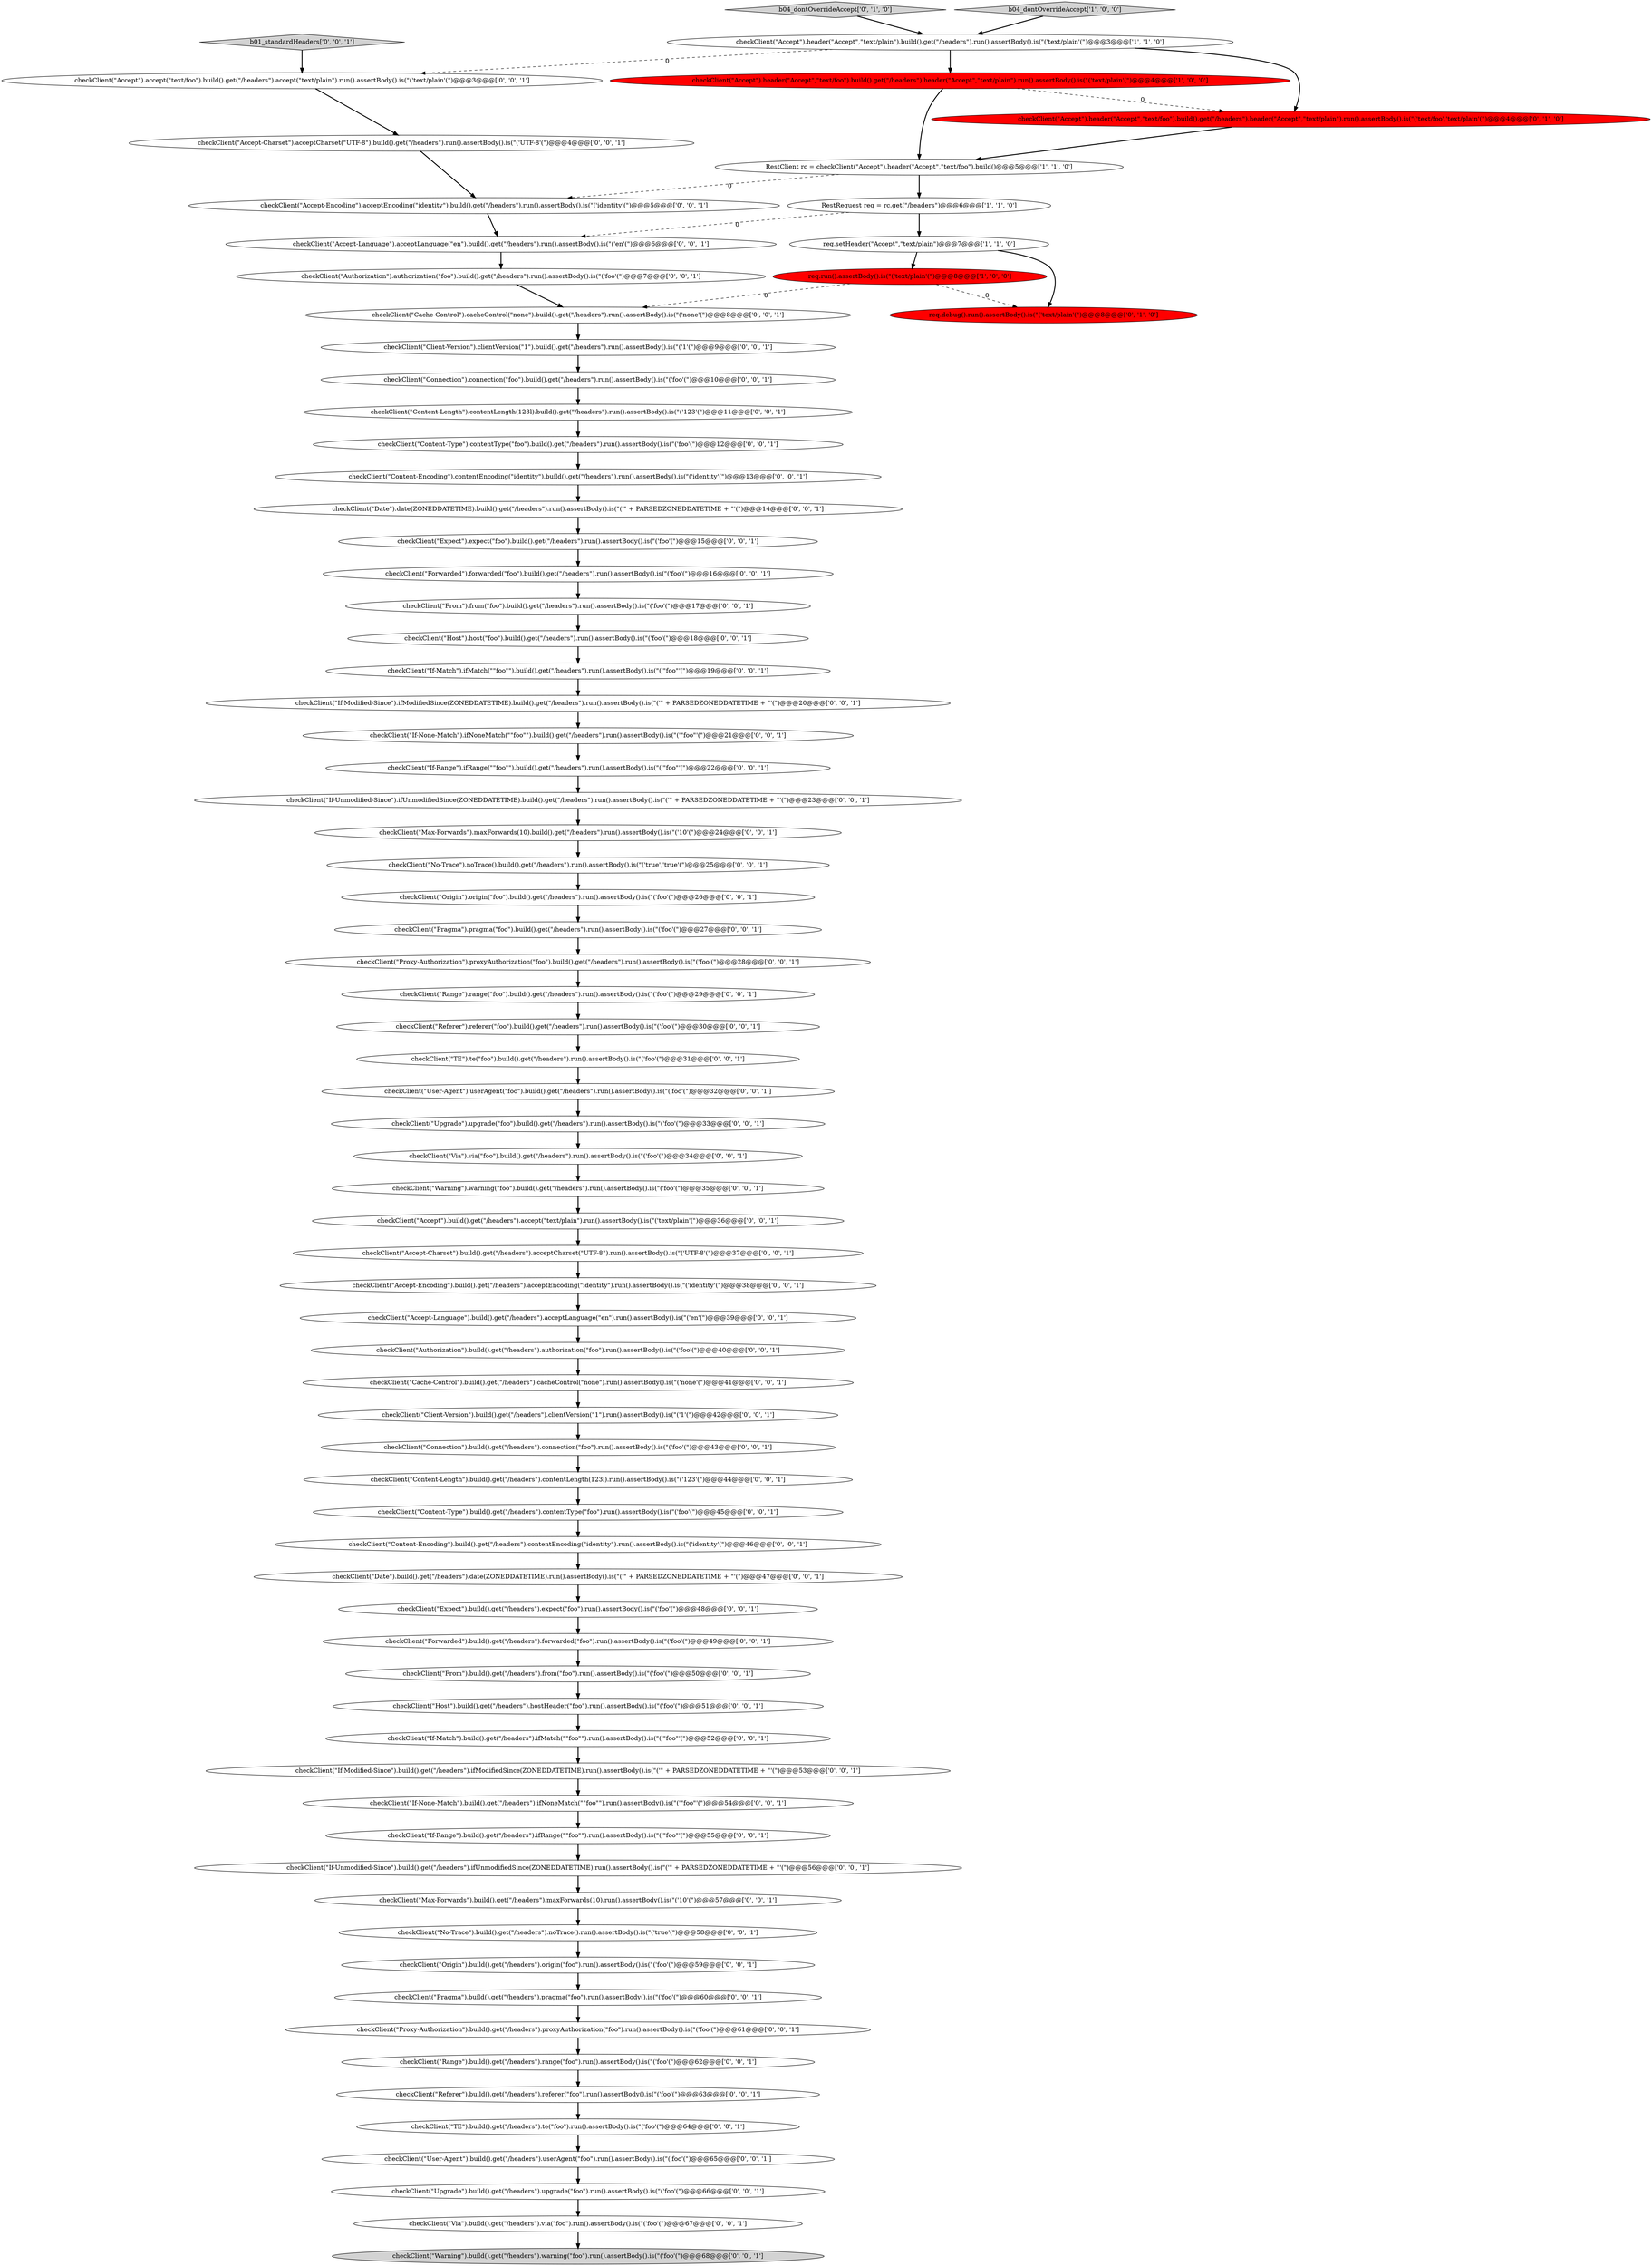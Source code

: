 digraph {
47 [style = filled, label = "checkClient(\"Expect\").build().get(\"/headers\").expect(\"foo\").run().assertBody().is(\"('foo'(\")@@@48@@@['0', '0', '1']", fillcolor = white, shape = ellipse image = "AAA0AAABBB3BBB"];
14 [style = filled, label = "checkClient(\"Pragma\").pragma(\"foo\").build().get(\"/headers\").run().assertBody().is(\"('foo'(\")@@@27@@@['0', '0', '1']", fillcolor = white, shape = ellipse image = "AAA0AAABBB3BBB"];
50 [style = filled, label = "checkClient(\"No-Trace\").build().get(\"/headers\").noTrace().run().assertBody().is(\"('true'(\")@@@58@@@['0', '0', '1']", fillcolor = white, shape = ellipse image = "AAA0AAABBB3BBB"];
65 [style = filled, label = "checkClient(\"Warning\").build().get(\"/headers\").warning(\"foo\").run().assertBody().is(\"('foo'(\")@@@68@@@['0', '0', '1']", fillcolor = lightgray, shape = ellipse image = "AAA0AAABBB3BBB"];
62 [style = filled, label = "checkClient(\"Cache-Control\").build().get(\"/headers\").cacheControl(\"none\").run().assertBody().is(\"('none'(\")@@@41@@@['0', '0', '1']", fillcolor = white, shape = ellipse image = "AAA0AAABBB3BBB"];
71 [style = filled, label = "checkClient(\"Referer\").referer(\"foo\").build().get(\"/headers\").run().assertBody().is(\"('foo'(\")@@@30@@@['0', '0', '1']", fillcolor = white, shape = ellipse image = "AAA0AAABBB3BBB"];
30 [style = filled, label = "checkClient(\"Accept-Encoding\").acceptEncoding(\"identity\").build().get(\"/headers\").run().assertBody().is(\"('identity'(\")@@@5@@@['0', '0', '1']", fillcolor = white, shape = ellipse image = "AAA0AAABBB3BBB"];
53 [style = filled, label = "checkClient(\"Connection\").connection(\"foo\").build().get(\"/headers\").run().assertBody().is(\"('foo'(\")@@@10@@@['0', '0', '1']", fillcolor = white, shape = ellipse image = "AAA0AAABBB3BBB"];
1 [style = filled, label = "req.setHeader(\"Accept\",\"text/plain\")@@@7@@@['1', '1', '0']", fillcolor = white, shape = ellipse image = "AAA0AAABBB1BBB"];
68 [style = filled, label = "checkClient(\"Range\").build().get(\"/headers\").range(\"foo\").run().assertBody().is(\"('foo'(\")@@@62@@@['0', '0', '1']", fillcolor = white, shape = ellipse image = "AAA0AAABBB3BBB"];
7 [style = filled, label = "b04_dontOverrideAccept['0', '1', '0']", fillcolor = lightgray, shape = diamond image = "AAA0AAABBB2BBB"];
5 [style = filled, label = "checkClient(\"Accept\").header(\"Accept\",\"text/foo\").build().get(\"/headers\").header(\"Accept\",\"text/plain\").run().assertBody().is(\"('text/plain'(\")@@@4@@@['1', '0', '0']", fillcolor = red, shape = ellipse image = "AAA1AAABBB1BBB"];
10 [style = filled, label = "checkClient(\"Upgrade\").upgrade(\"foo\").build().get(\"/headers\").run().assertBody().is(\"('foo'(\")@@@33@@@['0', '0', '1']", fillcolor = white, shape = ellipse image = "AAA0AAABBB3BBB"];
6 [style = filled, label = "RestRequest req = rc.get(\"/headers\")@@@6@@@['1', '1', '0']", fillcolor = white, shape = ellipse image = "AAA0AAABBB1BBB"];
3 [style = filled, label = "req.run().assertBody().is(\"('text/plain'(\")@@@8@@@['1', '0', '0']", fillcolor = red, shape = ellipse image = "AAA1AAABBB1BBB"];
66 [style = filled, label = "checkClient(\"Expect\").expect(\"foo\").build().get(\"/headers\").run().assertBody().is(\"('foo'(\")@@@15@@@['0', '0', '1']", fillcolor = white, shape = ellipse image = "AAA0AAABBB3BBB"];
76 [style = filled, label = "checkClient(\"If-Unmodified-Since\").build().get(\"/headers\").ifUnmodifiedSince(ZONEDDATETIME).run().assertBody().is(\"('\" + PARSEDZONEDDATETIME + \"'(\")@@@56@@@['0', '0', '1']", fillcolor = white, shape = ellipse image = "AAA0AAABBB3BBB"];
56 [style = filled, label = "checkClient(\"Forwarded\").build().get(\"/headers\").forwarded(\"foo\").run().assertBody().is(\"('foo'(\")@@@49@@@['0', '0', '1']", fillcolor = white, shape = ellipse image = "AAA0AAABBB3BBB"];
67 [style = filled, label = "checkClient(\"Authorization\").build().get(\"/headers\").authorization(\"foo\").run().assertBody().is(\"('foo'(\")@@@40@@@['0', '0', '1']", fillcolor = white, shape = ellipse image = "AAA0AAABBB3BBB"];
55 [style = filled, label = "checkClient(\"Content-Encoding\").build().get(\"/headers\").contentEncoding(\"identity\").run().assertBody().is(\"('identity'(\")@@@46@@@['0', '0', '1']", fillcolor = white, shape = ellipse image = "AAA0AAABBB3BBB"];
46 [style = filled, label = "checkClient(\"Accept-Encoding\").build().get(\"/headers\").acceptEncoding(\"identity\").run().assertBody().is(\"('identity'(\")@@@38@@@['0', '0', '1']", fillcolor = white, shape = ellipse image = "AAA0AAABBB3BBB"];
34 [style = filled, label = "checkClient(\"User-Agent\").build().get(\"/headers\").userAgent(\"foo\").run().assertBody().is(\"('foo'(\")@@@65@@@['0', '0', '1']", fillcolor = white, shape = ellipse image = "AAA0AAABBB3BBB"];
64 [style = filled, label = "checkClient(\"Accept-Charset\").build().get(\"/headers\").acceptCharset(\"UTF-8\").run().assertBody().is(\"('UTF-8'(\")@@@37@@@['0', '0', '1']", fillcolor = white, shape = ellipse image = "AAA0AAABBB3BBB"];
4 [style = filled, label = "RestClient rc = checkClient(\"Accept\").header(\"Accept\",\"text/foo\").build()@@@5@@@['1', '1', '0']", fillcolor = white, shape = ellipse image = "AAA0AAABBB1BBB"];
12 [style = filled, label = "checkClient(\"Content-Length\").build().get(\"/headers\").contentLength(123l).run().assertBody().is(\"('123'(\")@@@44@@@['0', '0', '1']", fillcolor = white, shape = ellipse image = "AAA0AAABBB3BBB"];
75 [style = filled, label = "checkClient(\"Proxy-Authorization\").build().get(\"/headers\").proxyAuthorization(\"foo\").run().assertBody().is(\"('foo'(\")@@@61@@@['0', '0', '1']", fillcolor = white, shape = ellipse image = "AAA0AAABBB3BBB"];
36 [style = filled, label = "checkClient(\"Content-Length\").contentLength(123l).build().get(\"/headers\").run().assertBody().is(\"('123'(\")@@@11@@@['0', '0', '1']", fillcolor = white, shape = ellipse image = "AAA0AAABBB3BBB"];
13 [style = filled, label = "checkClient(\"User-Agent\").userAgent(\"foo\").build().get(\"/headers\").run().assertBody().is(\"('foo'(\")@@@32@@@['0', '0', '1']", fillcolor = white, shape = ellipse image = "AAA0AAABBB3BBB"];
54 [style = filled, label = "checkClient(\"Host\").build().get(\"/headers\").hostHeader(\"foo\").run().assertBody().is(\"('foo'(\")@@@51@@@['0', '0', '1']", fillcolor = white, shape = ellipse image = "AAA0AAABBB3BBB"];
29 [style = filled, label = "checkClient(\"Origin\").origin(\"foo\").build().get(\"/headers\").run().assertBody().is(\"('foo'(\")@@@26@@@['0', '0', '1']", fillcolor = white, shape = ellipse image = "AAA0AAABBB3BBB"];
28 [style = filled, label = "checkClient(\"If-Match\").ifMatch(\"\"foo\"\").build().get(\"/headers\").run().assertBody().is(\"('\"foo\"'(\")@@@19@@@['0', '0', '1']", fillcolor = white, shape = ellipse image = "AAA0AAABBB3BBB"];
23 [style = filled, label = "checkClient(\"Upgrade\").build().get(\"/headers\").upgrade(\"foo\").run().assertBody().is(\"('foo'(\")@@@66@@@['0', '0', '1']", fillcolor = white, shape = ellipse image = "AAA0AAABBB3BBB"];
44 [style = filled, label = "checkClient(\"Cache-Control\").cacheControl(\"none\").build().get(\"/headers\").run().assertBody().is(\"('none'(\")@@@8@@@['0', '0', '1']", fillcolor = white, shape = ellipse image = "AAA0AAABBB3BBB"];
37 [style = filled, label = "checkClient(\"Host\").host(\"foo\").build().get(\"/headers\").run().assertBody().is(\"('foo'(\")@@@18@@@['0', '0', '1']", fillcolor = white, shape = ellipse image = "AAA0AAABBB3BBB"];
9 [style = filled, label = "checkClient(\"Accept\").header(\"Accept\",\"text/foo\").build().get(\"/headers\").header(\"Accept\",\"text/plain\").run().assertBody().is(\"('text/foo','text/plain'(\")@@@4@@@['0', '1', '0']", fillcolor = red, shape = ellipse image = "AAA1AAABBB2BBB"];
19 [style = filled, label = "checkClient(\"Via\").build().get(\"/headers\").via(\"foo\").run().assertBody().is(\"('foo'(\")@@@67@@@['0', '0', '1']", fillcolor = white, shape = ellipse image = "AAA0AAABBB3BBB"];
26 [style = filled, label = "checkClient(\"Origin\").build().get(\"/headers\").origin(\"foo\").run().assertBody().is(\"('foo'(\")@@@59@@@['0', '0', '1']", fillcolor = white, shape = ellipse image = "AAA0AAABBB3BBB"];
43 [style = filled, label = "b01_standardHeaders['0', '0', '1']", fillcolor = lightgray, shape = diamond image = "AAA0AAABBB3BBB"];
49 [style = filled, label = "checkClient(\"If-Match\").build().get(\"/headers\").ifMatch(\"\"foo\"\").run().assertBody().is(\"('\"foo\"'(\")@@@52@@@['0', '0', '1']", fillcolor = white, shape = ellipse image = "AAA0AAABBB3BBB"];
58 [style = filled, label = "checkClient(\"Accept-Charset\").acceptCharset(\"UTF-8\").build().get(\"/headers\").run().assertBody().is(\"('UTF-8'(\")@@@4@@@['0', '0', '1']", fillcolor = white, shape = ellipse image = "AAA0AAABBB3BBB"];
60 [style = filled, label = "checkClient(\"Max-Forwards\").build().get(\"/headers\").maxForwards(10).run().assertBody().is(\"('10'(\")@@@57@@@['0', '0', '1']", fillcolor = white, shape = ellipse image = "AAA0AAABBB3BBB"];
16 [style = filled, label = "checkClient(\"From\").build().get(\"/headers\").from(\"foo\").run().assertBody().is(\"('foo'(\")@@@50@@@['0', '0', '1']", fillcolor = white, shape = ellipse image = "AAA0AAABBB3BBB"];
32 [style = filled, label = "checkClient(\"If-Range\").build().get(\"/headers\").ifRange(\"\"foo\"\").run().assertBody().is(\"('\"foo\"'(\")@@@55@@@['0', '0', '1']", fillcolor = white, shape = ellipse image = "AAA0AAABBB3BBB"];
45 [style = filled, label = "checkClient(\"Accept\").build().get(\"/headers\").accept(\"text/plain\").run().assertBody().is(\"('text/plain'(\")@@@36@@@['0', '0', '1']", fillcolor = white, shape = ellipse image = "AAA0AAABBB3BBB"];
57 [style = filled, label = "checkClient(\"Referer\").build().get(\"/headers\").referer(\"foo\").run().assertBody().is(\"('foo'(\")@@@63@@@['0', '0', '1']", fillcolor = white, shape = ellipse image = "AAA0AAABBB3BBB"];
41 [style = filled, label = "checkClient(\"If-Unmodified-Since\").ifUnmodifiedSince(ZONEDDATETIME).build().get(\"/headers\").run().assertBody().is(\"('\" + PARSEDZONEDDATETIME + \"'(\")@@@23@@@['0', '0', '1']", fillcolor = white, shape = ellipse image = "AAA0AAABBB3BBB"];
0 [style = filled, label = "checkClient(\"Accept\").header(\"Accept\",\"text/plain\").build().get(\"/headers\").run().assertBody().is(\"('text/plain'(\")@@@3@@@['1', '1', '0']", fillcolor = white, shape = ellipse image = "AAA0AAABBB1BBB"];
35 [style = filled, label = "checkClient(\"Date\").build().get(\"/headers\").date(ZONEDDATETIME).run().assertBody().is(\"('\" + PARSEDZONEDDATETIME + \"'(\")@@@47@@@['0', '0', '1']", fillcolor = white, shape = ellipse image = "AAA0AAABBB3BBB"];
39 [style = filled, label = "checkClient(\"Content-Type\").build().get(\"/headers\").contentType(\"foo\").run().assertBody().is(\"('foo'(\")@@@45@@@['0', '0', '1']", fillcolor = white, shape = ellipse image = "AAA0AAABBB3BBB"];
27 [style = filled, label = "checkClient(\"If-None-Match\").ifNoneMatch(\"\"foo\"\").build().get(\"/headers\").run().assertBody().is(\"('\"foo\"'(\")@@@21@@@['0', '0', '1']", fillcolor = white, shape = ellipse image = "AAA0AAABBB3BBB"];
72 [style = filled, label = "checkClient(\"Accept-Language\").build().get(\"/headers\").acceptLanguage(\"en\").run().assertBody().is(\"('en'(\")@@@39@@@['0', '0', '1']", fillcolor = white, shape = ellipse image = "AAA0AAABBB3BBB"];
63 [style = filled, label = "checkClient(\"Authorization\").authorization(\"foo\").build().get(\"/headers\").run().assertBody().is(\"('foo'(\")@@@7@@@['0', '0', '1']", fillcolor = white, shape = ellipse image = "AAA0AAABBB3BBB"];
20 [style = filled, label = "checkClient(\"TE\").build().get(\"/headers\").te(\"foo\").run().assertBody().is(\"('foo'(\")@@@64@@@['0', '0', '1']", fillcolor = white, shape = ellipse image = "AAA0AAABBB3BBB"];
2 [style = filled, label = "b04_dontOverrideAccept['1', '0', '0']", fillcolor = lightgray, shape = diamond image = "AAA0AAABBB1BBB"];
24 [style = filled, label = "checkClient(\"TE\").te(\"foo\").build().get(\"/headers\").run().assertBody().is(\"('foo'(\")@@@31@@@['0', '0', '1']", fillcolor = white, shape = ellipse image = "AAA0AAABBB3BBB"];
42 [style = filled, label = "checkClient(\"Accept-Language\").acceptLanguage(\"en\").build().get(\"/headers\").run().assertBody().is(\"('en'(\")@@@6@@@['0', '0', '1']", fillcolor = white, shape = ellipse image = "AAA0AAABBB3BBB"];
51 [style = filled, label = "checkClient(\"If-Modified-Since\").build().get(\"/headers\").ifModifiedSince(ZONEDDATETIME).run().assertBody().is(\"('\" + PARSEDZONEDDATETIME + \"'(\")@@@53@@@['0', '0', '1']", fillcolor = white, shape = ellipse image = "AAA0AAABBB3BBB"];
52 [style = filled, label = "checkClient(\"Accept\").accept(\"text/foo\").build().get(\"/headers\").accept(\"text/plain\").run().assertBody().is(\"('text/plain'(\")@@@3@@@['0', '0', '1']", fillcolor = white, shape = ellipse image = "AAA0AAABBB3BBB"];
25 [style = filled, label = "checkClient(\"Via\").via(\"foo\").build().get(\"/headers\").run().assertBody().is(\"('foo'(\")@@@34@@@['0', '0', '1']", fillcolor = white, shape = ellipse image = "AAA0AAABBB3BBB"];
33 [style = filled, label = "checkClient(\"Proxy-Authorization\").proxyAuthorization(\"foo\").build().get(\"/headers\").run().assertBody().is(\"('foo'(\")@@@28@@@['0', '0', '1']", fillcolor = white, shape = ellipse image = "AAA0AAABBB3BBB"];
22 [style = filled, label = "checkClient(\"Content-Type\").contentType(\"foo\").build().get(\"/headers\").run().assertBody().is(\"('foo'(\")@@@12@@@['0', '0', '1']", fillcolor = white, shape = ellipse image = "AAA0AAABBB3BBB"];
48 [style = filled, label = "checkClient(\"Max-Forwards\").maxForwards(10).build().get(\"/headers\").run().assertBody().is(\"('10'(\")@@@24@@@['0', '0', '1']", fillcolor = white, shape = ellipse image = "AAA0AAABBB3BBB"];
74 [style = filled, label = "checkClient(\"Forwarded\").forwarded(\"foo\").build().get(\"/headers\").run().assertBody().is(\"('foo'(\")@@@16@@@['0', '0', '1']", fillcolor = white, shape = ellipse image = "AAA0AAABBB3BBB"];
70 [style = filled, label = "checkClient(\"If-None-Match\").build().get(\"/headers\").ifNoneMatch(\"\"foo\"\").run().assertBody().is(\"('\"foo\"'(\")@@@54@@@['0', '0', '1']", fillcolor = white, shape = ellipse image = "AAA0AAABBB3BBB"];
15 [style = filled, label = "checkClient(\"Range\").range(\"foo\").build().get(\"/headers\").run().assertBody().is(\"('foo'(\")@@@29@@@['0', '0', '1']", fillcolor = white, shape = ellipse image = "AAA0AAABBB3BBB"];
59 [style = filled, label = "checkClient(\"Client-Version\").build().get(\"/headers\").clientVersion(\"1\").run().assertBody().is(\"('1'(\")@@@42@@@['0', '0', '1']", fillcolor = white, shape = ellipse image = "AAA0AAABBB3BBB"];
61 [style = filled, label = "checkClient(\"Date\").date(ZONEDDATETIME).build().get(\"/headers\").run().assertBody().is(\"('\" + PARSEDZONEDDATETIME + \"'(\")@@@14@@@['0', '0', '1']", fillcolor = white, shape = ellipse image = "AAA0AAABBB3BBB"];
17 [style = filled, label = "checkClient(\"Connection\").build().get(\"/headers\").connection(\"foo\").run().assertBody().is(\"('foo'(\")@@@43@@@['0', '0', '1']", fillcolor = white, shape = ellipse image = "AAA0AAABBB3BBB"];
11 [style = filled, label = "checkClient(\"Content-Encoding\").contentEncoding(\"identity\").build().get(\"/headers\").run().assertBody().is(\"('identity'(\")@@@13@@@['0', '0', '1']", fillcolor = white, shape = ellipse image = "AAA0AAABBB3BBB"];
18 [style = filled, label = "checkClient(\"Pragma\").build().get(\"/headers\").pragma(\"foo\").run().assertBody().is(\"('foo'(\")@@@60@@@['0', '0', '1']", fillcolor = white, shape = ellipse image = "AAA0AAABBB3BBB"];
8 [style = filled, label = "req.debug().run().assertBody().is(\"('text/plain'(\")@@@8@@@['0', '1', '0']", fillcolor = red, shape = ellipse image = "AAA1AAABBB2BBB"];
21 [style = filled, label = "checkClient(\"From\").from(\"foo\").build().get(\"/headers\").run().assertBody().is(\"('foo'(\")@@@17@@@['0', '0', '1']", fillcolor = white, shape = ellipse image = "AAA0AAABBB3BBB"];
31 [style = filled, label = "checkClient(\"If-Modified-Since\").ifModifiedSince(ZONEDDATETIME).build().get(\"/headers\").run().assertBody().is(\"('\" + PARSEDZONEDDATETIME + \"'(\")@@@20@@@['0', '0', '1']", fillcolor = white, shape = ellipse image = "AAA0AAABBB3BBB"];
69 [style = filled, label = "checkClient(\"Warning\").warning(\"foo\").build().get(\"/headers\").run().assertBody().is(\"('foo'(\")@@@35@@@['0', '0', '1']", fillcolor = white, shape = ellipse image = "AAA0AAABBB3BBB"];
38 [style = filled, label = "checkClient(\"If-Range\").ifRange(\"\"foo\"\").build().get(\"/headers\").run().assertBody().is(\"('\"foo\"'(\")@@@22@@@['0', '0', '1']", fillcolor = white, shape = ellipse image = "AAA0AAABBB3BBB"];
73 [style = filled, label = "checkClient(\"No-Trace\").noTrace().build().get(\"/headers\").run().assertBody().is(\"('true','true'(\")@@@25@@@['0', '0', '1']", fillcolor = white, shape = ellipse image = "AAA0AAABBB3BBB"];
40 [style = filled, label = "checkClient(\"Client-Version\").clientVersion(\"1\").build().get(\"/headers\").run().assertBody().is(\"('1'(\")@@@9@@@['0', '0', '1']", fillcolor = white, shape = ellipse image = "AAA0AAABBB3BBB"];
50->26 [style = bold, label=""];
63->44 [style = bold, label=""];
13->10 [style = bold, label=""];
46->72 [style = bold, label=""];
62->59 [style = bold, label=""];
0->9 [style = bold, label=""];
61->66 [style = bold, label=""];
27->38 [style = bold, label=""];
1->8 [style = bold, label=""];
40->53 [style = bold, label=""];
37->28 [style = bold, label=""];
54->49 [style = bold, label=""];
39->55 [style = bold, label=""];
47->56 [style = bold, label=""];
33->15 [style = bold, label=""];
4->6 [style = bold, label=""];
20->34 [style = bold, label=""];
58->30 [style = bold, label=""];
9->4 [style = bold, label=""];
30->42 [style = bold, label=""];
28->31 [style = bold, label=""];
66->74 [style = bold, label=""];
32->76 [style = bold, label=""];
1->3 [style = bold, label=""];
44->40 [style = bold, label=""];
26->18 [style = bold, label=""];
4->30 [style = dashed, label="0"];
3->44 [style = dashed, label="0"];
49->51 [style = bold, label=""];
5->9 [style = dashed, label="0"];
6->42 [style = dashed, label="0"];
7->0 [style = bold, label=""];
60->50 [style = bold, label=""];
38->41 [style = bold, label=""];
57->20 [style = bold, label=""];
64->46 [style = bold, label=""];
19->65 [style = bold, label=""];
43->52 [style = bold, label=""];
48->73 [style = bold, label=""];
74->21 [style = bold, label=""];
73->29 [style = bold, label=""];
14->33 [style = bold, label=""];
67->62 [style = bold, label=""];
16->54 [style = bold, label=""];
68->57 [style = bold, label=""];
0->52 [style = dashed, label="0"];
52->58 [style = bold, label=""];
6->1 [style = bold, label=""];
42->63 [style = bold, label=""];
53->36 [style = bold, label=""];
41->48 [style = bold, label=""];
21->37 [style = bold, label=""];
2->0 [style = bold, label=""];
25->69 [style = bold, label=""];
17->12 [style = bold, label=""];
51->70 [style = bold, label=""];
76->60 [style = bold, label=""];
18->75 [style = bold, label=""];
31->27 [style = bold, label=""];
10->25 [style = bold, label=""];
23->19 [style = bold, label=""];
5->4 [style = bold, label=""];
70->32 [style = bold, label=""];
29->14 [style = bold, label=""];
59->17 [style = bold, label=""];
71->24 [style = bold, label=""];
15->71 [style = bold, label=""];
72->67 [style = bold, label=""];
35->47 [style = bold, label=""];
75->68 [style = bold, label=""];
56->16 [style = bold, label=""];
3->8 [style = dashed, label="0"];
34->23 [style = bold, label=""];
11->61 [style = bold, label=""];
12->39 [style = bold, label=""];
55->35 [style = bold, label=""];
45->64 [style = bold, label=""];
22->11 [style = bold, label=""];
69->45 [style = bold, label=""];
0->5 [style = bold, label=""];
24->13 [style = bold, label=""];
36->22 [style = bold, label=""];
}
